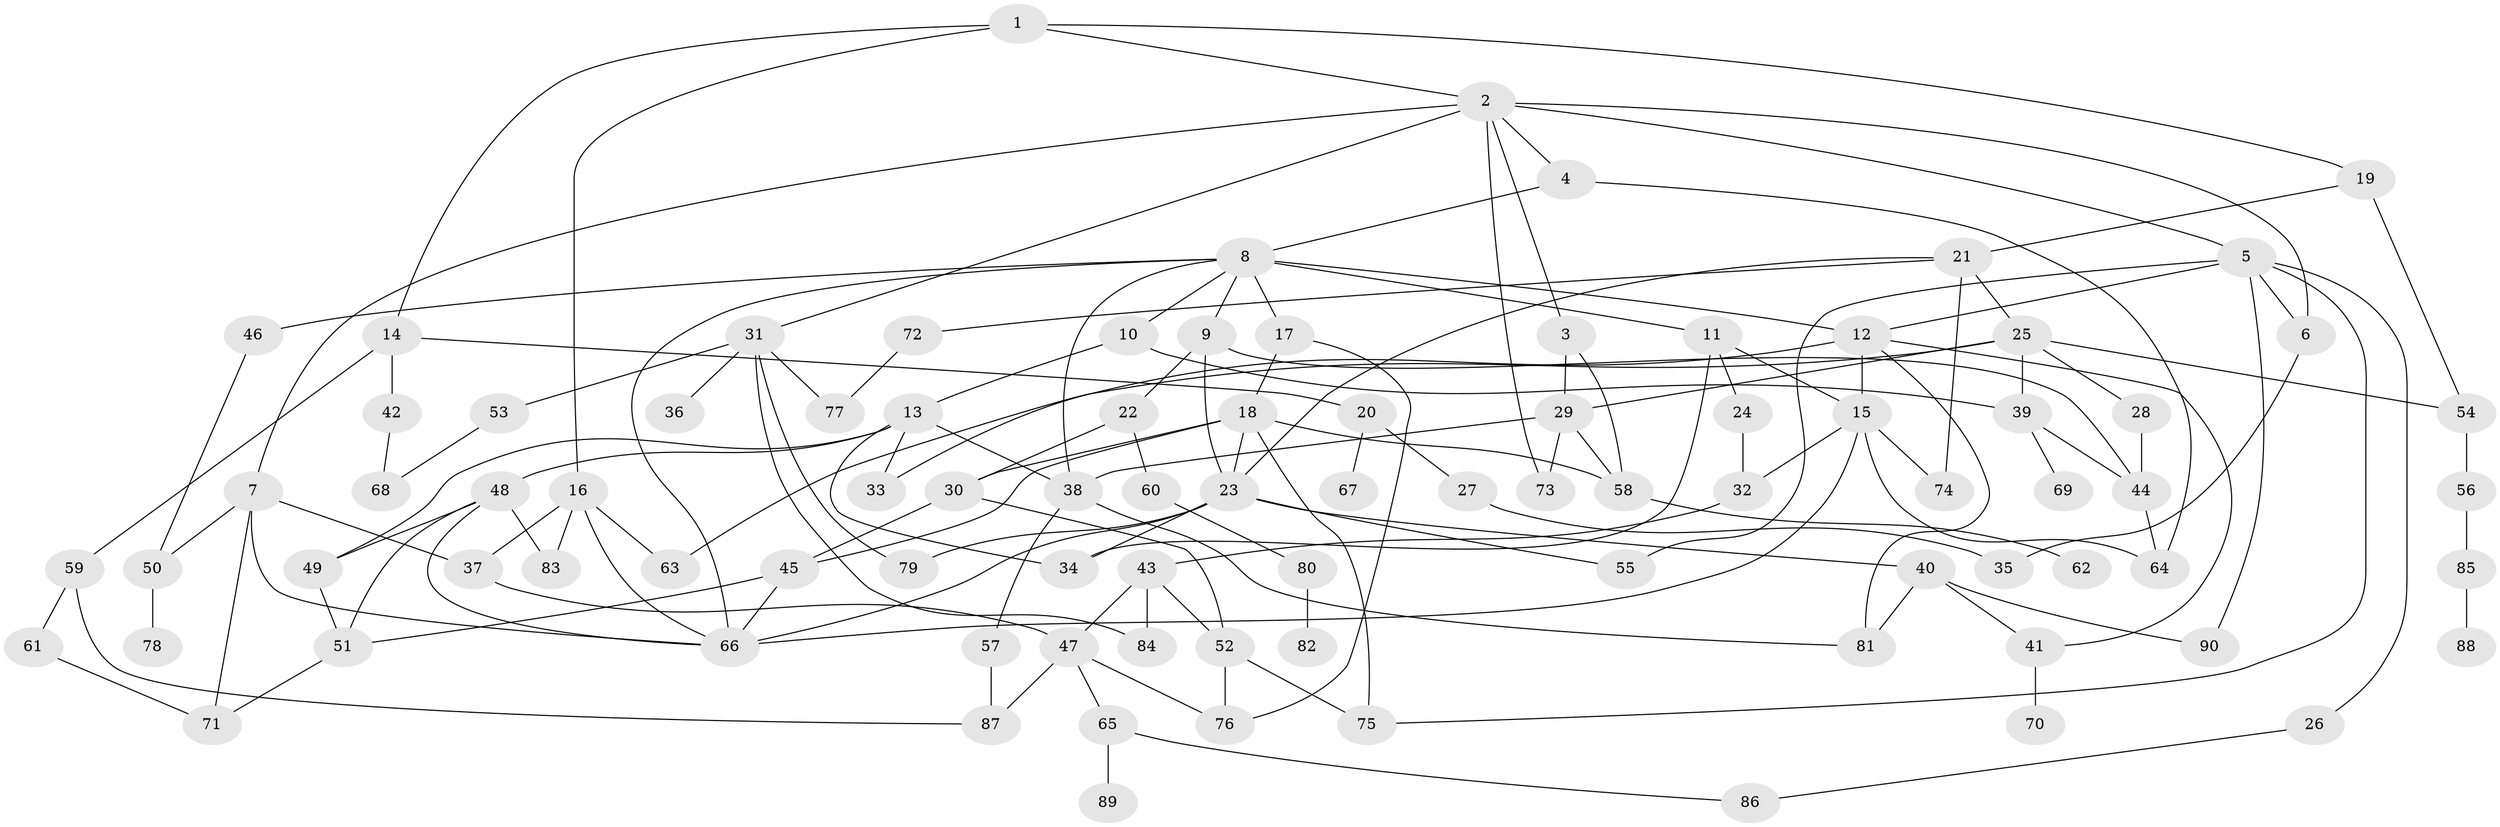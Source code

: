 // original degree distribution, {5: 0.09375, 8: 0.015625, 3: 0.2421875, 4: 0.15625, 9: 0.0078125, 1: 0.15625, 2: 0.3046875, 6: 0.0234375}
// Generated by graph-tools (version 1.1) at 2025/49/03/04/25 22:49:01]
// undirected, 90 vertices, 147 edges
graph export_dot {
  node [color=gray90,style=filled];
  1;
  2;
  3;
  4;
  5;
  6;
  7;
  8;
  9;
  10;
  11;
  12;
  13;
  14;
  15;
  16;
  17;
  18;
  19;
  20;
  21;
  22;
  23;
  24;
  25;
  26;
  27;
  28;
  29;
  30;
  31;
  32;
  33;
  34;
  35;
  36;
  37;
  38;
  39;
  40;
  41;
  42;
  43;
  44;
  45;
  46;
  47;
  48;
  49;
  50;
  51;
  52;
  53;
  54;
  55;
  56;
  57;
  58;
  59;
  60;
  61;
  62;
  63;
  64;
  65;
  66;
  67;
  68;
  69;
  70;
  71;
  72;
  73;
  74;
  75;
  76;
  77;
  78;
  79;
  80;
  81;
  82;
  83;
  84;
  85;
  86;
  87;
  88;
  89;
  90;
  1 -- 2 [weight=1.0];
  1 -- 14 [weight=1.0];
  1 -- 16 [weight=1.0];
  1 -- 19 [weight=1.0];
  2 -- 3 [weight=1.0];
  2 -- 4 [weight=1.0];
  2 -- 5 [weight=1.0];
  2 -- 6 [weight=1.0];
  2 -- 7 [weight=1.0];
  2 -- 31 [weight=1.0];
  2 -- 73 [weight=1.0];
  3 -- 29 [weight=1.0];
  3 -- 58 [weight=1.0];
  4 -- 8 [weight=1.0];
  4 -- 64 [weight=1.0];
  5 -- 6 [weight=1.0];
  5 -- 12 [weight=1.0];
  5 -- 26 [weight=1.0];
  5 -- 55 [weight=1.0];
  5 -- 75 [weight=1.0];
  5 -- 90 [weight=1.0];
  6 -- 35 [weight=1.0];
  7 -- 37 [weight=1.0];
  7 -- 50 [weight=1.0];
  7 -- 66 [weight=1.0];
  7 -- 71 [weight=1.0];
  8 -- 9 [weight=1.0];
  8 -- 10 [weight=1.0];
  8 -- 11 [weight=1.0];
  8 -- 12 [weight=2.0];
  8 -- 17 [weight=1.0];
  8 -- 38 [weight=1.0];
  8 -- 46 [weight=1.0];
  8 -- 66 [weight=1.0];
  9 -- 22 [weight=1.0];
  9 -- 23 [weight=2.0];
  9 -- 44 [weight=1.0];
  10 -- 13 [weight=1.0];
  10 -- 39 [weight=1.0];
  11 -- 15 [weight=1.0];
  11 -- 24 [weight=1.0];
  11 -- 34 [weight=1.0];
  12 -- 15 [weight=1.0];
  12 -- 33 [weight=1.0];
  12 -- 41 [weight=1.0];
  12 -- 81 [weight=1.0];
  13 -- 33 [weight=1.0];
  13 -- 34 [weight=1.0];
  13 -- 38 [weight=1.0];
  13 -- 48 [weight=1.0];
  13 -- 49 [weight=1.0];
  14 -- 20 [weight=1.0];
  14 -- 42 [weight=1.0];
  14 -- 59 [weight=1.0];
  15 -- 32 [weight=1.0];
  15 -- 64 [weight=1.0];
  15 -- 66 [weight=1.0];
  15 -- 74 [weight=1.0];
  16 -- 37 [weight=1.0];
  16 -- 63 [weight=1.0];
  16 -- 66 [weight=1.0];
  16 -- 83 [weight=1.0];
  17 -- 18 [weight=1.0];
  17 -- 76 [weight=1.0];
  18 -- 23 [weight=1.0];
  18 -- 30 [weight=1.0];
  18 -- 45 [weight=1.0];
  18 -- 58 [weight=1.0];
  18 -- 75 [weight=1.0];
  19 -- 21 [weight=1.0];
  19 -- 54 [weight=1.0];
  20 -- 27 [weight=1.0];
  20 -- 67 [weight=1.0];
  21 -- 23 [weight=1.0];
  21 -- 25 [weight=1.0];
  21 -- 72 [weight=1.0];
  21 -- 74 [weight=1.0];
  22 -- 30 [weight=1.0];
  22 -- 60 [weight=1.0];
  23 -- 34 [weight=1.0];
  23 -- 40 [weight=1.0];
  23 -- 55 [weight=1.0];
  23 -- 66 [weight=1.0];
  23 -- 79 [weight=1.0];
  24 -- 32 [weight=1.0];
  25 -- 28 [weight=1.0];
  25 -- 29 [weight=1.0];
  25 -- 39 [weight=1.0];
  25 -- 54 [weight=1.0];
  25 -- 63 [weight=1.0];
  26 -- 86 [weight=1.0];
  27 -- 35 [weight=1.0];
  28 -- 44 [weight=1.0];
  29 -- 38 [weight=1.0];
  29 -- 58 [weight=1.0];
  29 -- 73 [weight=1.0];
  30 -- 45 [weight=1.0];
  30 -- 52 [weight=1.0];
  31 -- 36 [weight=1.0];
  31 -- 53 [weight=1.0];
  31 -- 77 [weight=1.0];
  31 -- 79 [weight=1.0];
  31 -- 84 [weight=1.0];
  32 -- 43 [weight=1.0];
  37 -- 47 [weight=1.0];
  38 -- 57 [weight=1.0];
  38 -- 81 [weight=1.0];
  39 -- 44 [weight=1.0];
  39 -- 69 [weight=1.0];
  40 -- 41 [weight=1.0];
  40 -- 81 [weight=1.0];
  40 -- 90 [weight=1.0];
  41 -- 70 [weight=1.0];
  42 -- 68 [weight=1.0];
  43 -- 47 [weight=1.0];
  43 -- 52 [weight=1.0];
  43 -- 84 [weight=1.0];
  44 -- 64 [weight=1.0];
  45 -- 51 [weight=1.0];
  45 -- 66 [weight=1.0];
  46 -- 50 [weight=1.0];
  47 -- 65 [weight=1.0];
  47 -- 76 [weight=1.0];
  47 -- 87 [weight=1.0];
  48 -- 49 [weight=1.0];
  48 -- 51 [weight=1.0];
  48 -- 66 [weight=1.0];
  48 -- 83 [weight=1.0];
  49 -- 51 [weight=1.0];
  50 -- 78 [weight=1.0];
  51 -- 71 [weight=1.0];
  52 -- 75 [weight=1.0];
  52 -- 76 [weight=1.0];
  53 -- 68 [weight=1.0];
  54 -- 56 [weight=1.0];
  56 -- 85 [weight=1.0];
  57 -- 87 [weight=1.0];
  58 -- 62 [weight=1.0];
  59 -- 61 [weight=1.0];
  59 -- 87 [weight=1.0];
  60 -- 80 [weight=1.0];
  61 -- 71 [weight=1.0];
  65 -- 86 [weight=1.0];
  65 -- 89 [weight=1.0];
  72 -- 77 [weight=1.0];
  80 -- 82 [weight=1.0];
  85 -- 88 [weight=1.0];
}
